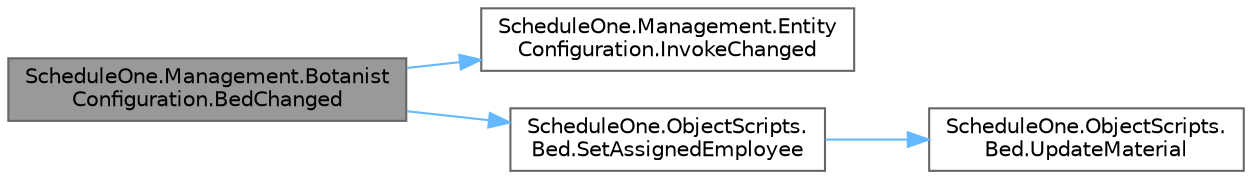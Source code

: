 digraph "ScheduleOne.Management.BotanistConfiguration.BedChanged"
{
 // LATEX_PDF_SIZE
  bgcolor="transparent";
  edge [fontname=Helvetica,fontsize=10,labelfontname=Helvetica,labelfontsize=10];
  node [fontname=Helvetica,fontsize=10,shape=box,height=0.2,width=0.4];
  rankdir="LR";
  Node1 [id="Node000001",label="ScheduleOne.Management.Botanist\lConfiguration.BedChanged",height=0.2,width=0.4,color="gray40", fillcolor="grey60", style="filled", fontcolor="black",tooltip=" "];
  Node1 -> Node2 [id="edge1_Node000001_Node000002",color="steelblue1",style="solid",tooltip=" "];
  Node2 [id="Node000002",label="ScheduleOne.Management.Entity\lConfiguration.InvokeChanged",height=0.2,width=0.4,color="grey40", fillcolor="white", style="filled",URL="$class_schedule_one_1_1_management_1_1_entity_configuration.html#a5a1e88a8b9c28b8da0183b5007406981",tooltip=" "];
  Node1 -> Node3 [id="edge2_Node000001_Node000003",color="steelblue1",style="solid",tooltip=" "];
  Node3 [id="Node000003",label="ScheduleOne.ObjectScripts.\lBed.SetAssignedEmployee",height=0.2,width=0.4,color="grey40", fillcolor="white", style="filled",URL="$class_schedule_one_1_1_object_scripts_1_1_bed.html#a58c26729b1c4eb9a685bd960bd60dfc4",tooltip=" "];
  Node3 -> Node4 [id="edge3_Node000003_Node000004",color="steelblue1",style="solid",tooltip=" "];
  Node4 [id="Node000004",label="ScheduleOne.ObjectScripts.\lBed.UpdateMaterial",height=0.2,width=0.4,color="grey40", fillcolor="white", style="filled",URL="$class_schedule_one_1_1_object_scripts_1_1_bed.html#a7be2c903bdaa22e1425c0dfde504305c",tooltip=" "];
}
